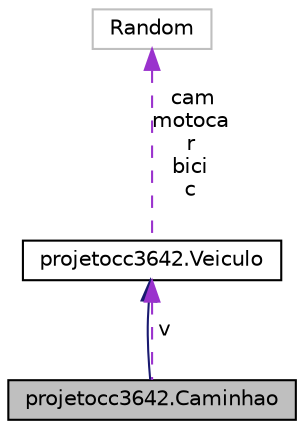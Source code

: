 digraph "projetocc3642.Caminhao"
{
  edge [fontname="Helvetica",fontsize="10",labelfontname="Helvetica",labelfontsize="10"];
  node [fontname="Helvetica",fontsize="10",shape=record];
  Node2 [label="projetocc3642.Caminhao",height=0.2,width=0.4,color="black", fillcolor="grey75", style="filled", fontcolor="black"];
  Node3 -> Node2 [dir="back",color="midnightblue",fontsize="10",style="solid"];
  Node3 [label="projetocc3642.Veiculo",height=0.2,width=0.4,color="black", fillcolor="white", style="filled",URL="$classprojetocc3642_1_1_veiculo.html"];
  Node4 -> Node3 [dir="back",color="darkorchid3",fontsize="10",style="dashed",label=" cam\nmotoca\nr\nbici\nc" ];
  Node4 [label="Random",height=0.2,width=0.4,color="grey75", fillcolor="white", style="filled"];
  Node3 -> Node2 [dir="back",color="darkorchid3",fontsize="10",style="dashed",label=" v" ];
}
